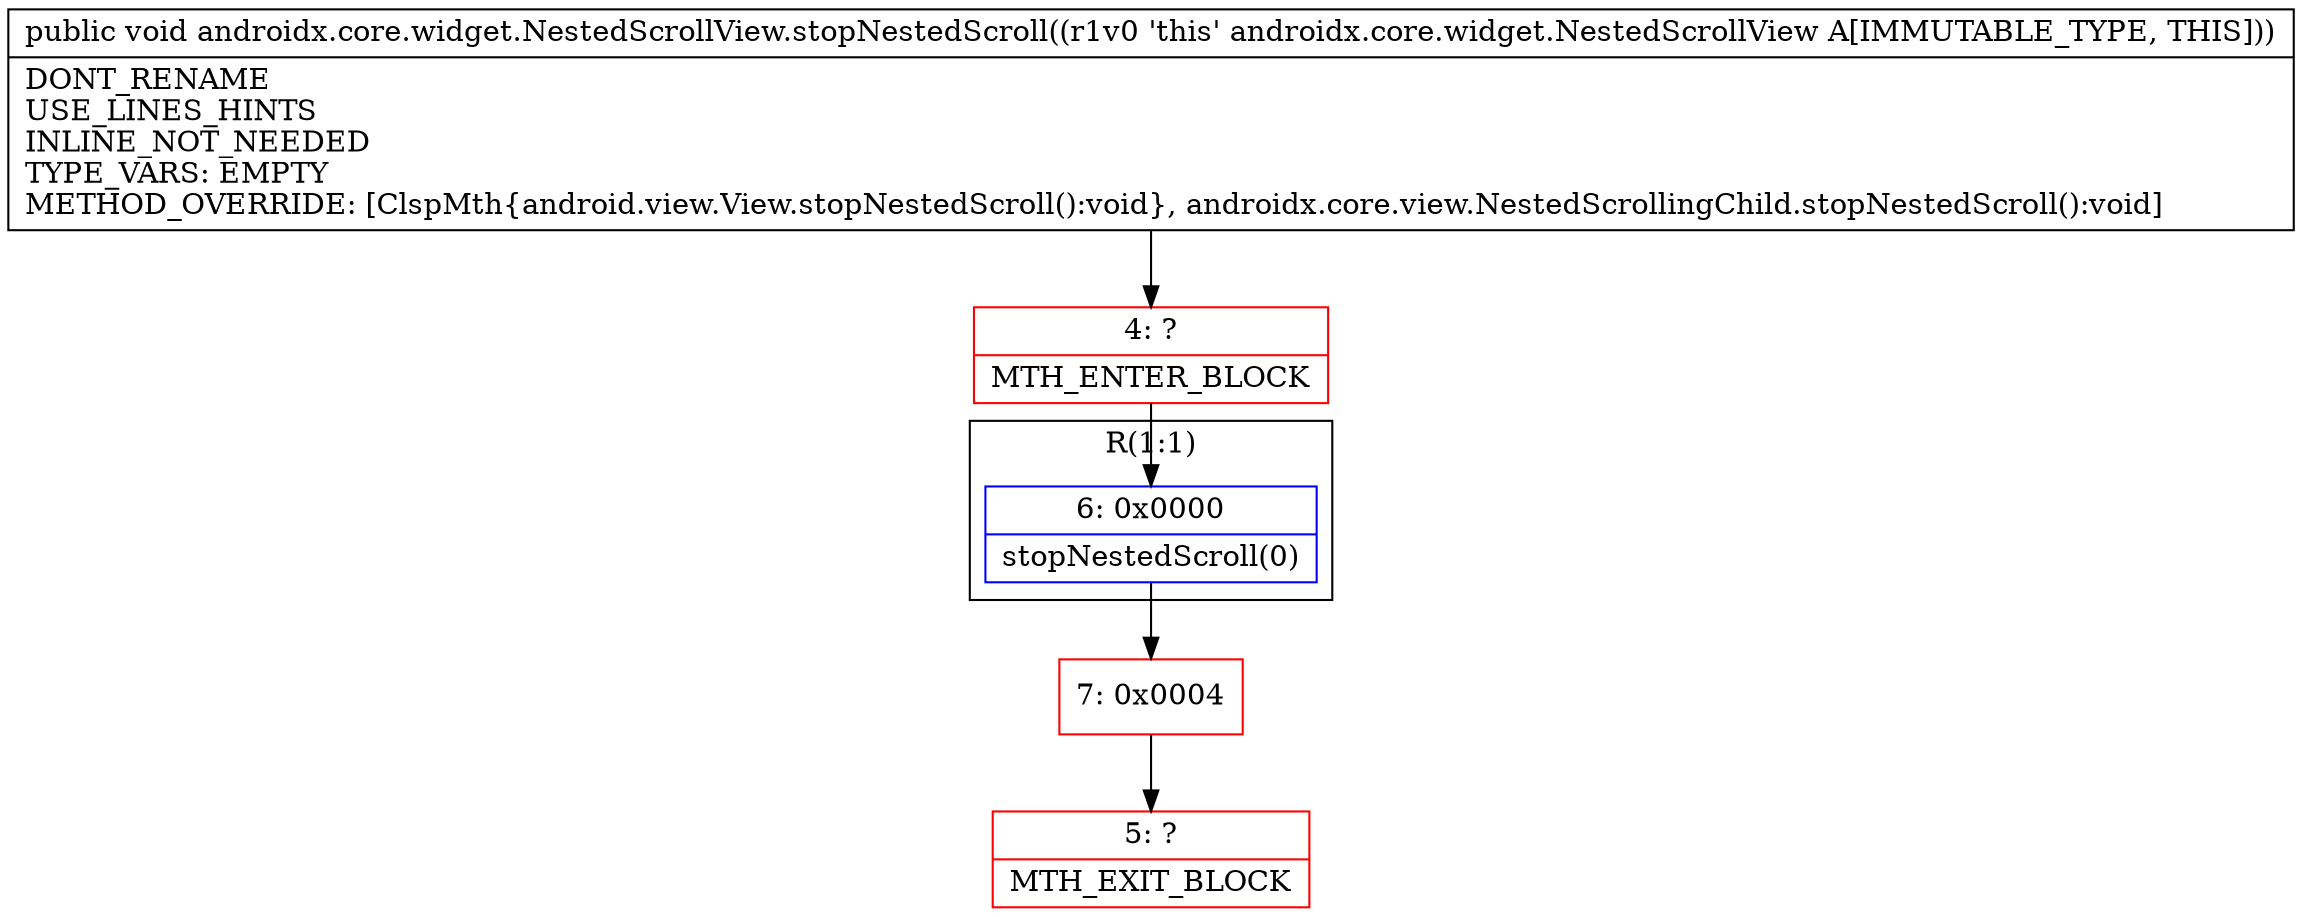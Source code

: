 digraph "CFG forandroidx.core.widget.NestedScrollView.stopNestedScroll()V" {
subgraph cluster_Region_33509767 {
label = "R(1:1)";
node [shape=record,color=blue];
Node_6 [shape=record,label="{6\:\ 0x0000|stopNestedScroll(0)\l}"];
}
Node_4 [shape=record,color=red,label="{4\:\ ?|MTH_ENTER_BLOCK\l}"];
Node_7 [shape=record,color=red,label="{7\:\ 0x0004}"];
Node_5 [shape=record,color=red,label="{5\:\ ?|MTH_EXIT_BLOCK\l}"];
MethodNode[shape=record,label="{public void androidx.core.widget.NestedScrollView.stopNestedScroll((r1v0 'this' androidx.core.widget.NestedScrollView A[IMMUTABLE_TYPE, THIS]))  | DONT_RENAME\lUSE_LINES_HINTS\lINLINE_NOT_NEEDED\lTYPE_VARS: EMPTY\lMETHOD_OVERRIDE: [ClspMth\{android.view.View.stopNestedScroll():void\}, androidx.core.view.NestedScrollingChild.stopNestedScroll():void]\l}"];
MethodNode -> Node_4;Node_6 -> Node_7;
Node_4 -> Node_6;
Node_7 -> Node_5;
}

